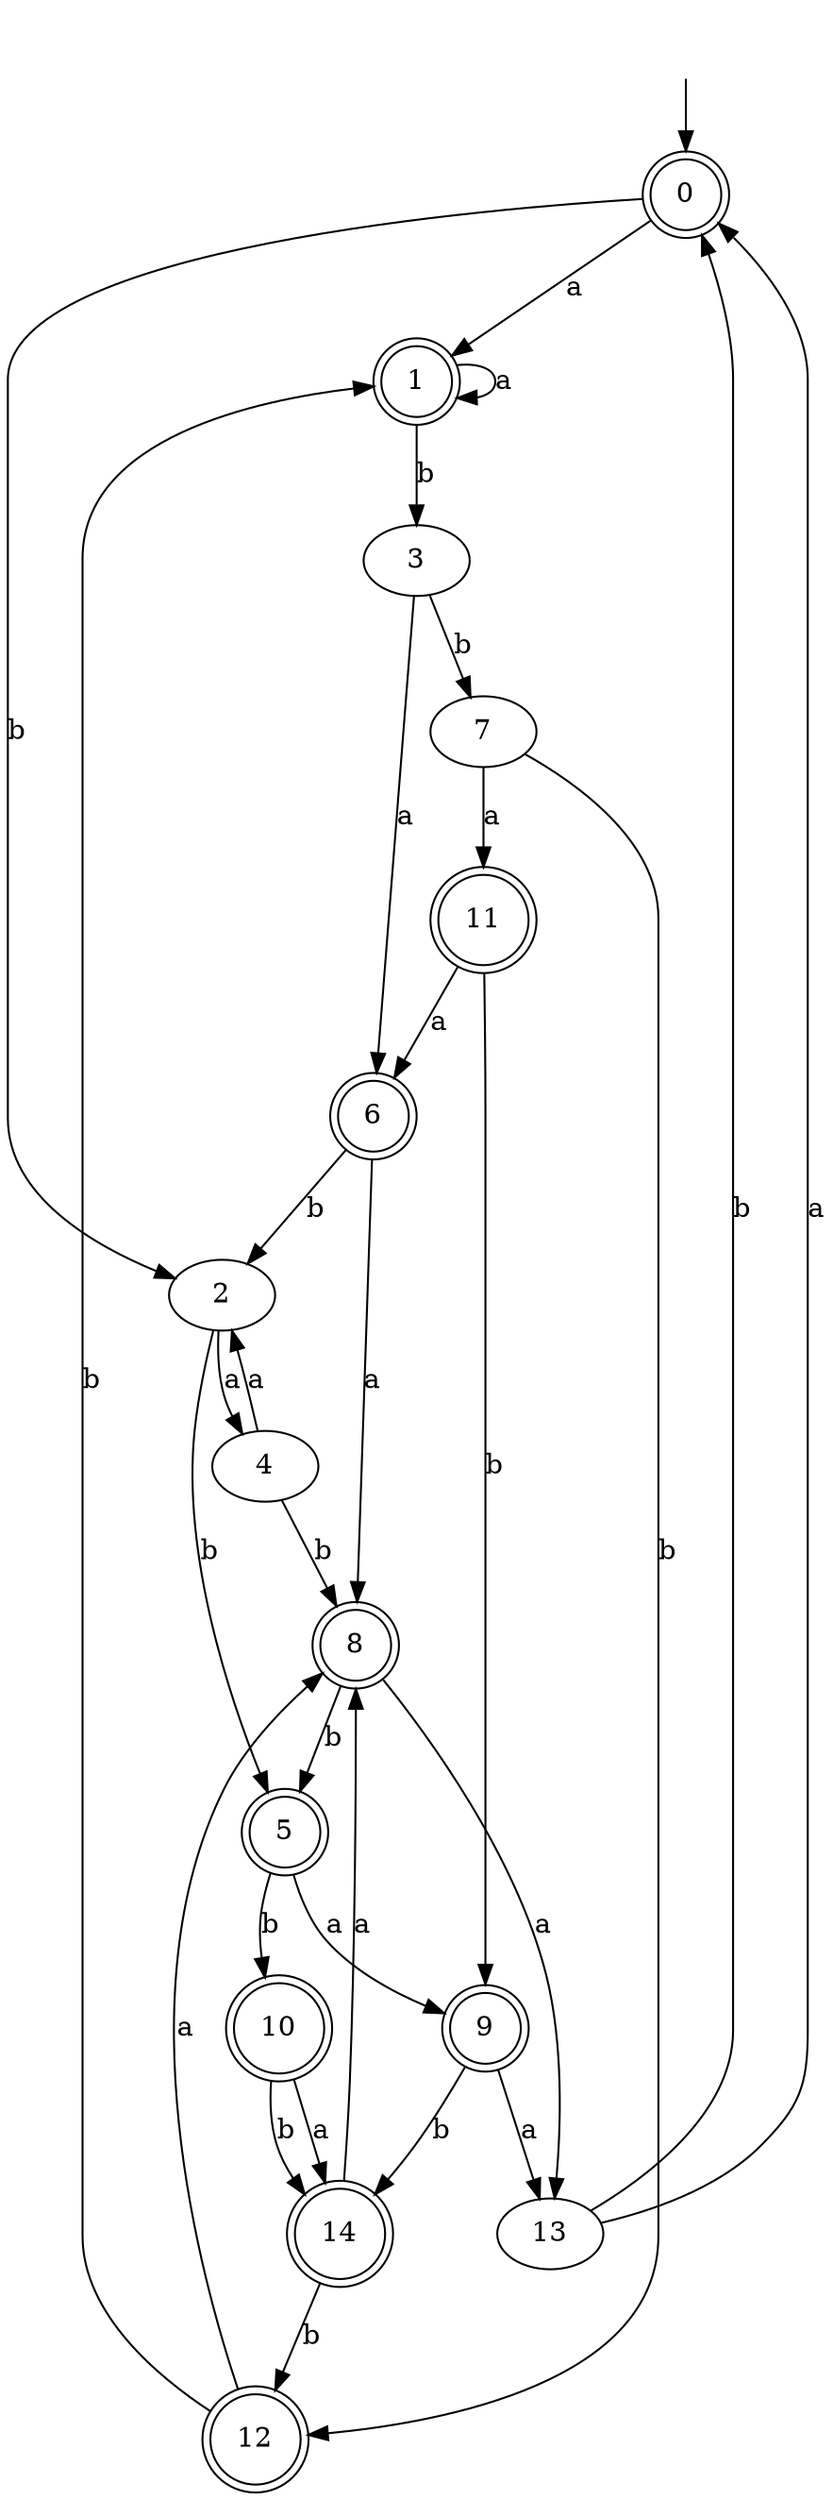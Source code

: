 digraph RandomDFA {
  __start0 [label="", shape=none];
  __start0 -> 0 [label=""];
  0 [shape=circle] [shape=doublecircle]
  0 -> 1 [label="a"]
  0 -> 2 [label="b"]
  1 [shape=doublecircle]
  1 -> 1 [label="a"]
  1 -> 3 [label="b"]
  2
  2 -> 4 [label="a"]
  2 -> 5 [label="b"]
  3
  3 -> 6 [label="a"]
  3 -> 7 [label="b"]
  4
  4 -> 2 [label="a"]
  4 -> 8 [label="b"]
  5 [shape=doublecircle]
  5 -> 9 [label="a"]
  5 -> 10 [label="b"]
  6 [shape=doublecircle]
  6 -> 8 [label="a"]
  6 -> 2 [label="b"]
  7
  7 -> 11 [label="a"]
  7 -> 12 [label="b"]
  8 [shape=doublecircle]
  8 -> 13 [label="a"]
  8 -> 5 [label="b"]
  9 [shape=doublecircle]
  9 -> 13 [label="a"]
  9 -> 14 [label="b"]
  10 [shape=doublecircle]
  10 -> 14 [label="a"]
  10 -> 14 [label="b"]
  11 [shape=doublecircle]
  11 -> 6 [label="a"]
  11 -> 9 [label="b"]
  12 [shape=doublecircle]
  12 -> 8 [label="a"]
  12 -> 1 [label="b"]
  13
  13 -> 0 [label="a"]
  13 -> 0 [label="b"]
  14 [shape=doublecircle]
  14 -> 8 [label="a"]
  14 -> 12 [label="b"]
}

